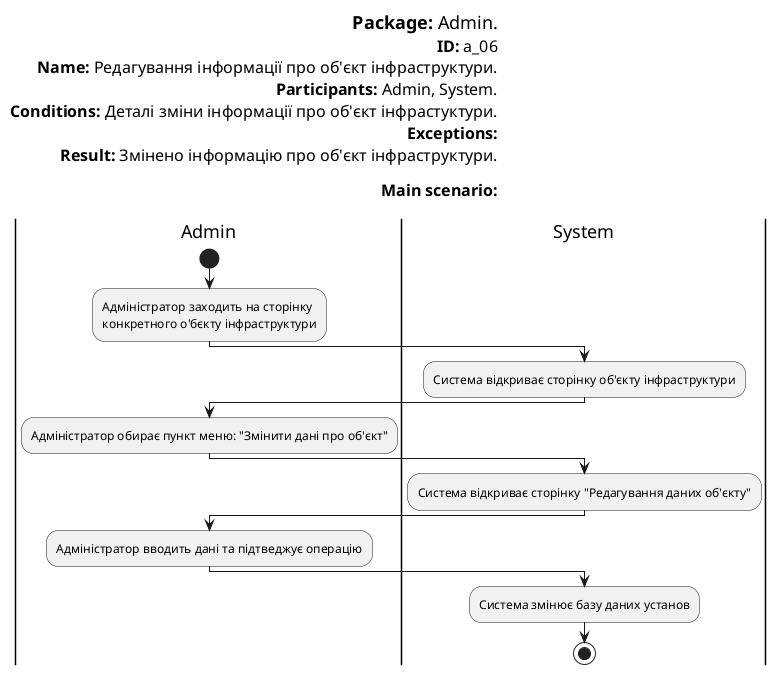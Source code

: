 @startuml
left header
<font color=000 size=18><b>Package:</b> Admin.
<font color=000 size=16><b>ID:</b> a_06
<font color=000 size=16><b>Name:</b> Редагування інформації про об'єкт інфраструктури.
<font color=000 size=16><b>Participants:</b> Admin, System.
<font color=000 size=16><b>Conditions:</b> Деталі зміни інформації про об'єкт інфрастуктури.
<font color=000 size=16><b>Exceptions:</b> 
<font color=000 size=16><b>Result:</b> Змінено інформацію про об'єкт інфраструктури.

<font color=000 size=16><b>Main scenario:</b>

end header
|Admin|
start
:Адміністратор заходить на сторінку\nконкретного о'бєкту інфраструктури;
|System|
:Система відкриває сторінку об'єкту інфраструктури;
|Admin|
:Адміністратор обирає пункт меню: "Змінити дані про об'єкт";
|System|
:Система відкриває сторінку "Редагування даних об'єкту";
|Admin|
:Адміністратор вводить дані та підтведжує операцію;
|System|
:Система змінює базу даних установ;
stop
@enduml
